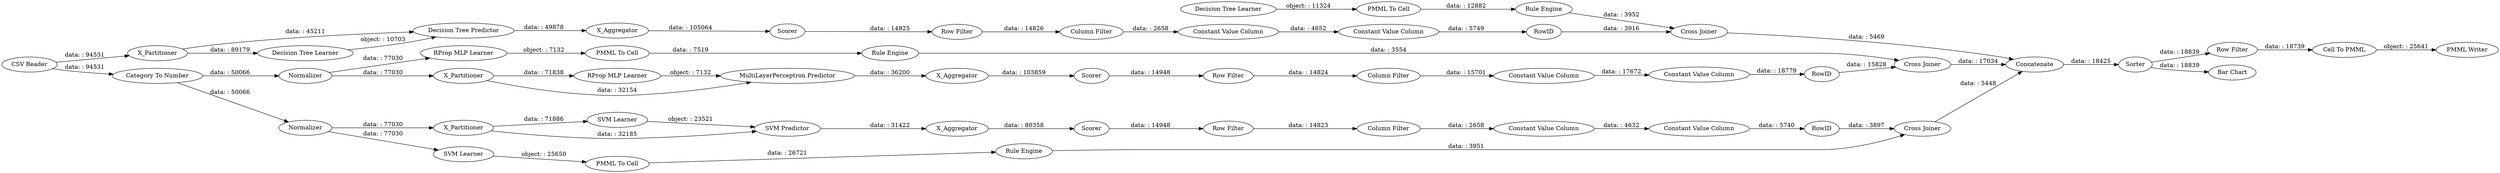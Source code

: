 digraph {
	"8214138623568755092_9" [label="Row Filter"]
	"1829216893190201948_34" [label="Rule Engine"]
	"-4198806563398643680_2" [label=X_Partitioner]
	"-5193888034921620669_71" [label="Constant Value Column"]
	"-5369313728448736819_53" [label="Row Filter"]
	"-5369313728448736819_61" [label="PMML Writer"]
	"8214138623568755092_290" [label="Constant Value Column"]
	"282960622637119238_78" [label="Rule Engine"]
	"-6394652342415054894_67" [label=X_Aggregator]
	"6687720149440698588_33" [label="SVM Learner"]
	"8214138623568755092_292" [label="Constant Value Column"]
	"-4198806563398643680_39" [label=Scorer]
	"6687720149440698588_34" [label="PMML To Cell"]
	"-5369313728448736819_54" [label="Cell To PMML"]
	"-5369313728448736819_58" [label="Category To Number"]
	"-6394652342415054894_65" [label="RProp MLP Learner"]
	"282960622637119238_76" [label="RProp MLP Learner"]
	"-2370832579947745370_9" [label="Row Filter"]
	"-5193888034921620669_70" [label="Column Filter"]
	"-5193888034921620669_72" [label="Constant Value Column"]
	"282960622637119238_77" [label="PMML To Cell"]
	"-5369313728448736819_59" [label="Bar Chart"]
	"-2370832579947745370_293" [label=RowID]
	"-7765161518054552301_40" [label=Normalizer]
	"8214138623568755092_293" [label=RowID]
	"-6394652342415054894_63" [label=Normalizer]
	"1829216893190201948_33" [label="Decision Tree Learner"]
	"-2370832579947745370_290" [label="Constant Value Column"]
	"-7765161518054552301_32" [label="SVM Predictor"]
	"-4198806563398643680_38" [label="Cross Joiner"]
	"-5193888034921620669_73" [label=RowID]
	"8214138623568755092_294" [label="Column Filter"]
	"-6394652342415054894_68" [label=Scorer]
	"-4198806563398643680_7" [label=X_Aggregator]
	"-5193888034921620669_69" [label="Row Filter"]
	"-2370832579947745370_294" [label="Column Filter"]
	"-7765161518054552301_31" [label="SVM Learner"]
	"-6394652342415054894_66" [label="MultiLayerPerceptron Predictor"]
	"-4198806563398643680_31" [label="Decision Tree Learner"]
	"1829216893190201948_28" [label="PMML To Cell"]
	"-5369313728448736819_52" [label=Sorter]
	"-7765161518054552301_2" [label=X_Partitioner]
	"-5369313728448736819_299" [label=Concatenate]
	"-7765161518054552301_7" [label=X_Aggregator]
	"-6394652342415054894_74" [label="Cross Joiner"]
	"-7765161518054552301_39" [label="Cross Joiner"]
	"-7765161518054552301_41" [label=Scorer]
	"-4198806563398643680_32" [label="Decision Tree Predictor"]
	"6687720149440698588_35" [label="Rule Engine"]
	"-5369313728448736819_62" [label="CSV Reader"]
	"-2370832579947745370_292" [label="Constant Value Column"]
	"-6394652342415054894_64" [label=X_Partitioner]
	"6687720149440698588_34" -> "6687720149440698588_35" [label="data: : 26721"]
	"282960622637119238_76" -> "282960622637119238_77" [label="object: : 7132"]
	"-5369313728448736819_53" -> "-5369313728448736819_54" [label="data: : 18739"]
	"282960622637119238_78" -> "-6394652342415054894_74" [label="data: : 3554"]
	"8214138623568755092_292" -> "8214138623568755092_293" [label="data: : 5749"]
	"-4198806563398643680_2" -> "-4198806563398643680_32" [label="data: : 45211"]
	"-2370832579947745370_9" -> "-2370832579947745370_294" [label="data: : 14823"]
	"8214138623568755092_293" -> "-4198806563398643680_38" [label="data: : 3916"]
	"-5193888034921620669_72" -> "-5193888034921620669_73" [label="data: : 18779"]
	"-7765161518054552301_32" -> "-7765161518054552301_7" [label="data: : 31422"]
	"8214138623568755092_9" -> "8214138623568755092_294" [label="data: : 14826"]
	"-5193888034921620669_69" -> "-5193888034921620669_70" [label="data: : 14824"]
	"-5369313728448736819_52" -> "-5369313728448736819_53" [label="data: : 18839"]
	"-7765161518054552301_7" -> "-7765161518054552301_41" [label="data: : 80358"]
	"6687720149440698588_33" -> "6687720149440698588_34" [label="object: : 25650"]
	"-6394652342415054894_67" -> "-6394652342415054894_68" [label="data: : 103859"]
	"1829216893190201948_28" -> "1829216893190201948_34" [label="data: : 12882"]
	"1829216893190201948_33" -> "1829216893190201948_28" [label="object: : 11324"]
	"-5369313728448736819_52" -> "-5369313728448736819_59" [label="data: : 18839"]
	"282960622637119238_77" -> "282960622637119238_78" [label="data: : 7519"]
	"-5369313728448736819_58" -> "-7765161518054552301_40" [label="data: : 50066"]
	"-5369313728448736819_62" -> "-5369313728448736819_58" [label="data: : 94531"]
	"-6394652342415054894_74" -> "-5369313728448736819_299" [label="data: : 17034"]
	"-5193888034921620669_70" -> "-5193888034921620669_71" [label="data: : 15701"]
	"-2370832579947745370_293" -> "-7765161518054552301_39" [label="data: : 3897"]
	"-7765161518054552301_40" -> "6687720149440698588_33" [label="data: : 77030"]
	"1829216893190201948_34" -> "-4198806563398643680_38" [label="data: : 3952"]
	"-7765161518054552301_2" -> "-7765161518054552301_32" [label="data: : 32185"]
	"6687720149440698588_35" -> "-7765161518054552301_39" [label="data: : 3951"]
	"-5369313728448736819_58" -> "-6394652342415054894_63" [label="data: : 50066"]
	"8214138623568755092_294" -> "8214138623568755092_290" [label="data: : 2658"]
	"-5369313728448736819_62" -> "-4198806563398643680_2" [label="data: : 94531"]
	"-6394652342415054894_65" -> "-6394652342415054894_66" [label="object: : 7132"]
	"-2370832579947745370_294" -> "-2370832579947745370_290" [label="data: : 2658"]
	"-7765161518054552301_40" -> "-7765161518054552301_2" [label="data: : 77030"]
	"-7765161518054552301_41" -> "-2370832579947745370_9" [label="data: : 14948"]
	"-6394652342415054894_64" -> "-6394652342415054894_66" [label="data: : 32154"]
	"-5369313728448736819_299" -> "-5369313728448736819_52" [label="data: : 18425"]
	"-6394652342415054894_64" -> "-6394652342415054894_65" [label="data: : 71838"]
	"-7765161518054552301_31" -> "-7765161518054552301_32" [label="object: : 23521"]
	"-2370832579947745370_292" -> "-2370832579947745370_293" [label="data: : 5740"]
	"-5193888034921620669_71" -> "-5193888034921620669_72" [label="data: : 17672"]
	"-6394652342415054894_68" -> "-5193888034921620669_69" [label="data: : 14948"]
	"-7765161518054552301_39" -> "-5369313728448736819_299" [label="data: : 5448"]
	"-7765161518054552301_2" -> "-7765161518054552301_31" [label="data: : 71886"]
	"-6394652342415054894_63" -> "282960622637119238_76" [label="data: : 77030"]
	"-4198806563398643680_31" -> "-4198806563398643680_32" [label="object: : 10703"]
	"-5193888034921620669_73" -> "-6394652342415054894_74" [label="data: : 15828"]
	"-4198806563398643680_39" -> "8214138623568755092_9" [label="data: : 14925"]
	"-6394652342415054894_63" -> "-6394652342415054894_64" [label="data: : 77030"]
	"-4198806563398643680_38" -> "-5369313728448736819_299" [label="data: : 5469"]
	"-2370832579947745370_290" -> "-2370832579947745370_292" [label="data: : 4632"]
	"8214138623568755092_290" -> "8214138623568755092_292" [label="data: : 4652"]
	"-4198806563398643680_7" -> "-4198806563398643680_39" [label="data: : 105064"]
	"-4198806563398643680_32" -> "-4198806563398643680_7" [label="data: : 49878"]
	"-4198806563398643680_2" -> "-4198806563398643680_31" [label="data: : 89179"]
	"-6394652342415054894_66" -> "-6394652342415054894_67" [label="data: : 36200"]
	"-5369313728448736819_54" -> "-5369313728448736819_61" [label="object: : 25641"]
	rankdir=LR
}
